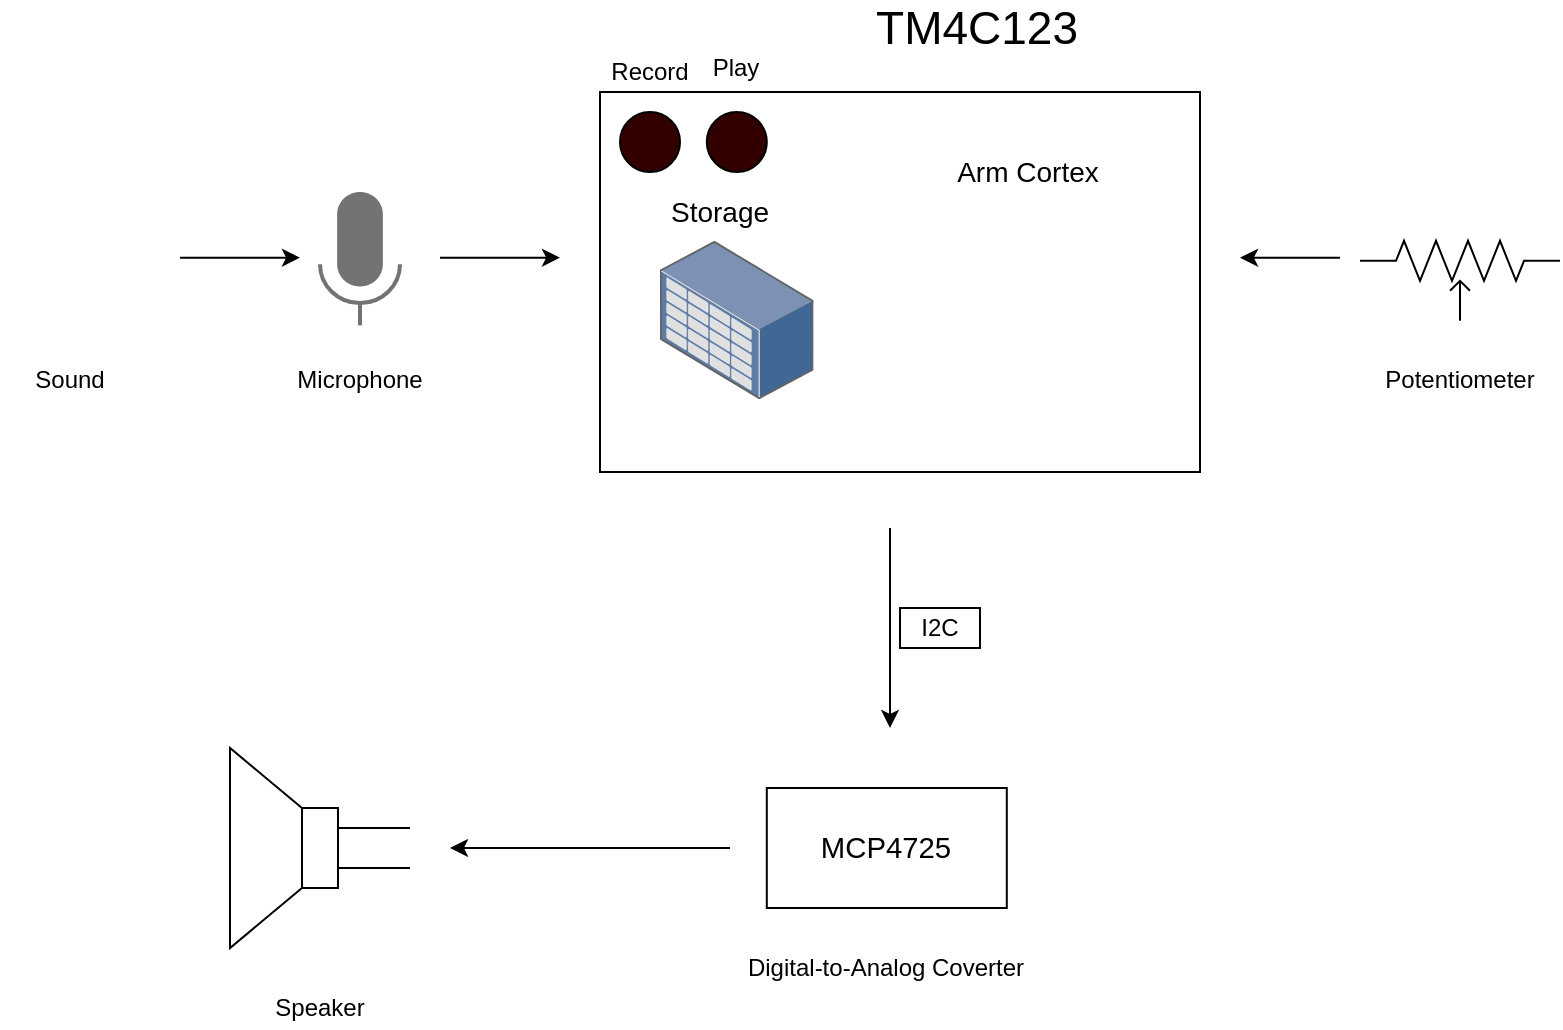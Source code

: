 <mxfile version="12.4.7" type="device"><diagram id="ploU0SIkRwRmJCKGgXGM" name="Page-1"><mxGraphModel dx="1024" dy="566" grid="1" gridSize="10" guides="1" tooltips="1" connect="1" arrows="1" fold="1" page="1" pageScale="1" pageWidth="850" pageHeight="1100" math="0" shadow="0"><root><mxCell id="0"/><mxCell id="1" parent="0"/><mxCell id="VMugueJ1plubxF8Rw_cY-1" value="" style="dashed=0;aspect=fixed;verticalLabelPosition=bottom;verticalAlign=top;align=center;shape=mxgraph.gmdl.voice;strokeColor=#737373;fillColor=#737373;shadow=0;strokeWidth=2;" vertex="1" parent="1"><mxGeometry x="195" y="202" width="40" height="66.66" as="geometry"/></mxCell><mxCell id="VMugueJ1plubxF8Rw_cY-3" value="" style="shape=image;html=1;verticalAlign=top;verticalLabelPosition=bottom;labelBackgroundColor=#ffffff;imageAspect=0;aspect=fixed;image=https://cdn2.iconfinder.com/data/icons/pittogrammi/142/45-128.png" vertex="1" parent="1"><mxGeometry x="35" y="200" width="70" height="70" as="geometry"/></mxCell><mxCell id="VMugueJ1plubxF8Rw_cY-4" value="" style="shape=image;html=1;verticalAlign=top;verticalLabelPosition=bottom;labelBackgroundColor=#ffffff;imageAspect=0;aspect=fixed;image=https://cdn1.iconfinder.com/data/icons/computer-hardware-line-vol-1/52/cpu__intel__desktop__processorchip__processor__hardware__pc-128.png" vertex="1" parent="1"><mxGeometry x="485" y="202" width="128" height="128" as="geometry"/></mxCell><mxCell id="VMugueJ1plubxF8Rw_cY-6" value="" style="points=[];aspect=fixed;html=1;align=center;shadow=0;dashed=0;image;image=img/lib/allied_telesis/storage/Datacenter_Server_Storage_Unit_Large.svg;" vertex="1" parent="1"><mxGeometry x="365" y="226.4" width="76.8" height="79.2" as="geometry"/></mxCell><mxCell id="VMugueJ1plubxF8Rw_cY-7" value="" style="rounded=0;whiteSpace=wrap;html=1;fillColor=none;" vertex="1" parent="1"><mxGeometry x="335" y="152" width="300" height="190" as="geometry"/></mxCell><mxCell id="VMugueJ1plubxF8Rw_cY-8" value="&lt;font style=&quot;font-size: 23px&quot;&gt;TM4C123&lt;/font&gt;" style="text;html=1;strokeColor=none;fillColor=none;align=center;verticalAlign=middle;whiteSpace=wrap;rounded=0;" vertex="1" parent="1"><mxGeometry x="485" y="110" width="76.8" height="20" as="geometry"/></mxCell><mxCell id="VMugueJ1plubxF8Rw_cY-9" value="&lt;font style=&quot;font-size: 14px&quot;&gt;Storage&lt;/font&gt;" style="text;html=1;strokeColor=none;fillColor=none;align=center;verticalAlign=middle;whiteSpace=wrap;rounded=0;" vertex="1" parent="1"><mxGeometry x="375" y="202" width="40" height="20" as="geometry"/></mxCell><mxCell id="VMugueJ1plubxF8Rw_cY-10" value="&lt;font style=&quot;font-size: 14px&quot;&gt;Arm Cortex&lt;/font&gt;" style="text;html=1;strokeColor=none;fillColor=none;align=center;verticalAlign=middle;whiteSpace=wrap;rounded=0;" vertex="1" parent="1"><mxGeometry x="494" y="182" width="110" height="20" as="geometry"/></mxCell><mxCell id="VMugueJ1plubxF8Rw_cY-12" value="" style="ellipse;whiteSpace=wrap;html=1;aspect=fixed;fillColor=#330000;" vertex="1" parent="1"><mxGeometry x="388.4" y="162" width="30" height="30" as="geometry"/></mxCell><mxCell id="VMugueJ1plubxF8Rw_cY-13" value="" style="ellipse;whiteSpace=wrap;html=1;aspect=fixed;fillColor=#330000;" vertex="1" parent="1"><mxGeometry x="345" y="162" width="30" height="30" as="geometry"/></mxCell><mxCell id="VMugueJ1plubxF8Rw_cY-14" value="Record" style="text;html=1;strokeColor=none;fillColor=none;align=center;verticalAlign=middle;whiteSpace=wrap;rounded=0;" vertex="1" parent="1"><mxGeometry x="340" y="132" width="40" height="20" as="geometry"/></mxCell><mxCell id="VMugueJ1plubxF8Rw_cY-15" value="Play" style="text;html=1;strokeColor=none;fillColor=none;align=center;verticalAlign=middle;whiteSpace=wrap;rounded=0;" vertex="1" parent="1"><mxGeometry x="383.4" y="130" width="40" height="20" as="geometry"/></mxCell><mxCell id="VMugueJ1plubxF8Rw_cY-18" value="" style="pointerEvents=1;verticalLabelPosition=bottom;shadow=0;dashed=0;align=center;html=1;verticalAlign=top;shape=mxgraph.electrical.resistors.potentiometer_2;fillColor=#330000;" vertex="1" parent="1"><mxGeometry x="715" y="226.4" width="100" height="40" as="geometry"/></mxCell><mxCell id="VMugueJ1plubxF8Rw_cY-19" value="Potentiometer" style="text;html=1;strokeColor=none;fillColor=none;align=center;verticalAlign=middle;whiteSpace=wrap;rounded=0;" vertex="1" parent="1"><mxGeometry x="740" y="285.6" width="50" height="20" as="geometry"/></mxCell><mxCell id="VMugueJ1plubxF8Rw_cY-20" value="" style="endArrow=classic;html=1;" edge="1" parent="1"><mxGeometry width="50" height="50" relative="1" as="geometry"><mxPoint x="125" y="234.83" as="sourcePoint"/><mxPoint x="185" y="234.83" as="targetPoint"/></mxGeometry></mxCell><mxCell id="VMugueJ1plubxF8Rw_cY-21" value="" style="endArrow=classic;html=1;" edge="1" parent="1"><mxGeometry width="50" height="50" relative="1" as="geometry"><mxPoint x="255" y="234.83" as="sourcePoint"/><mxPoint x="315" y="234.83" as="targetPoint"/></mxGeometry></mxCell><mxCell id="VMugueJ1plubxF8Rw_cY-22" value="" style="endArrow=classic;html=1;" edge="1" parent="1"><mxGeometry width="50" height="50" relative="1" as="geometry"><mxPoint x="705" y="234.83" as="sourcePoint"/><mxPoint x="655" y="234.83" as="targetPoint"/></mxGeometry></mxCell><mxCell id="VMugueJ1plubxF8Rw_cY-23" value="&lt;span style=&quot;font-size: 11.0pt ; line-height: 107% ; font-family: &amp;#34;calibri&amp;#34; , sans-serif&quot;&gt;MCP4725&lt;/span&gt;" style="rounded=0;whiteSpace=wrap;html=1;fillColor=#FFFFFF;" vertex="1" parent="1"><mxGeometry x="418.4" y="500" width="120" height="60" as="geometry"/></mxCell><mxCell id="VMugueJ1plubxF8Rw_cY-24" value="Sound" style="text;html=1;strokeColor=none;fillColor=none;align=center;verticalAlign=middle;whiteSpace=wrap;rounded=0;" vertex="1" parent="1"><mxGeometry x="50" y="285.6" width="40" height="20" as="geometry"/></mxCell><mxCell id="VMugueJ1plubxF8Rw_cY-25" value="Microphone" style="text;html=1;strokeColor=none;fillColor=none;align=center;verticalAlign=middle;whiteSpace=wrap;rounded=0;" vertex="1" parent="1"><mxGeometry x="195" y="285.6" width="40" height="20" as="geometry"/></mxCell><mxCell id="VMugueJ1plubxF8Rw_cY-26" value="" style="endArrow=classic;html=1;" edge="1" parent="1"><mxGeometry width="50" height="50" relative="1" as="geometry"><mxPoint x="480" y="370" as="sourcePoint"/><mxPoint x="480" y="470" as="targetPoint"/></mxGeometry></mxCell><mxCell id="VMugueJ1plubxF8Rw_cY-27" value="" style="pointerEvents=1;verticalLabelPosition=bottom;shadow=0;dashed=0;align=center;html=1;verticalAlign=top;shape=mxgraph.electrical.electro-mechanical.loudspeaker;fillColor=#FFFFFF;direction=west;" vertex="1" parent="1"><mxGeometry x="150" y="480" width="90" height="100" as="geometry"/></mxCell><mxCell id="VMugueJ1plubxF8Rw_cY-29" value="" style="endArrow=classic;html=1;" edge="1" parent="1"><mxGeometry width="50" height="50" relative="1" as="geometry"><mxPoint x="400" y="530" as="sourcePoint"/><mxPoint x="260" y="530" as="targetPoint"/></mxGeometry></mxCell><mxCell id="VMugueJ1plubxF8Rw_cY-31" value="Speaker" style="text;html=1;strokeColor=none;fillColor=none;align=center;verticalAlign=middle;whiteSpace=wrap;rounded=0;" vertex="1" parent="1"><mxGeometry x="175" y="600" width="40" height="20" as="geometry"/></mxCell><mxCell id="VMugueJ1plubxF8Rw_cY-32" value="Digital-to-Analog Coverter" style="text;html=1;strokeColor=none;fillColor=none;align=center;verticalAlign=middle;whiteSpace=wrap;rounded=0;" vertex="1" parent="1"><mxGeometry x="388.4" y="580" width="180" height="20" as="geometry"/></mxCell><mxCell id="VMugueJ1plubxF8Rw_cY-33" value="I2C" style="text;html=1;strokeColor=#000000;fillColor=none;align=center;verticalAlign=middle;whiteSpace=wrap;rounded=0;" vertex="1" parent="1"><mxGeometry x="485" y="410" width="40" height="20" as="geometry"/></mxCell></root></mxGraphModel></diagram></mxfile>